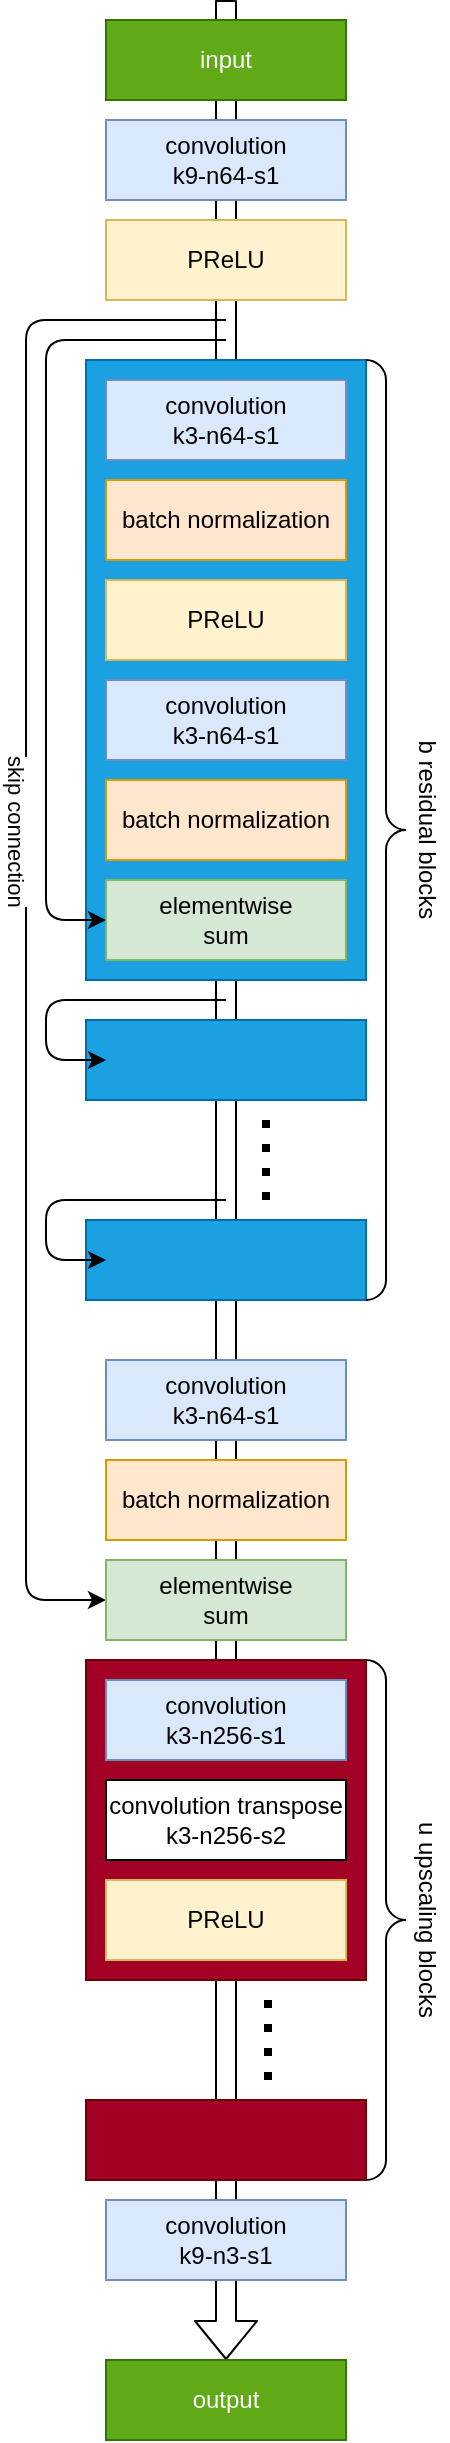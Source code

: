 <mxfile version="14.5.3" type="device"><diagram id="-Iqib51uG9QP72sKFgqx" name="Page-1"><mxGraphModel dx="3694" dy="2980" grid="1" gridSize="10" guides="1" tooltips="1" connect="1" arrows="1" fold="1" page="1" pageScale="1" pageWidth="850" pageHeight="1100" math="0" shadow="0"><root><mxCell id="0"/><mxCell id="1" parent="0"/><mxCell id="yjHB7hO92kDccXHUYQ80-40" value="" style="group;rotation=90;" vertex="1" connectable="0" parent="1"><mxGeometry x="-500" y="-595" width="1220" height="210" as="geometry"/></mxCell><mxCell id="yjHB7hO92kDccXHUYQ80-13" value="" style="shape=flexArrow;endArrow=classic;html=1;" edge="1" parent="yjHB7hO92kDccXHUYQ80-40"><mxGeometry width="50" height="50" relative="1" as="geometry"><mxPoint x="605" y="-505" as="sourcePoint"/><mxPoint x="605" y="675" as="targetPoint"/></mxGeometry></mxCell><mxCell id="yjHB7hO92kDccXHUYQ80-29" value="" style="rounded=0;whiteSpace=wrap;html=1;fillColor=#a20025;strokeColor=#6F0000;fontColor=#ffffff;rotation=90;" vertex="1" parent="yjHB7hO92kDccXHUYQ80-40"><mxGeometry x="525" y="335" width="160" height="140" as="geometry"/></mxCell><mxCell id="yjHB7hO92kDccXHUYQ80-12" value="" style="rounded=0;whiteSpace=wrap;html=1;fillColor=#1ba1e2;strokeColor=#006EAF;fontColor=#ffffff;rotation=90;" vertex="1" parent="yjHB7hO92kDccXHUYQ80-40"><mxGeometry x="450" y="-240" width="310" height="140" as="geometry"/></mxCell><mxCell id="yjHB7hO92kDccXHUYQ80-3" value="input" style="rounded=0;whiteSpace=wrap;html=1;rotation=0;fillColor=#60a917;strokeColor=#2D7600;fontColor=#ffffff;" vertex="1" parent="yjHB7hO92kDccXHUYQ80-40"><mxGeometry x="545" y="-495" width="120" height="40" as="geometry"/></mxCell><mxCell id="yjHB7hO92kDccXHUYQ80-4" value="&lt;div&gt;convolution&lt;/div&gt;&lt;div&gt;k9-n64-s1&lt;br&gt;&lt;/div&gt;" style="rounded=0;whiteSpace=wrap;html=1;rotation=0;fillColor=#dae8fc;strokeColor=#6c8ebf;" vertex="1" parent="yjHB7hO92kDccXHUYQ80-40"><mxGeometry x="545" y="-445" width="120" height="40" as="geometry"/></mxCell><mxCell id="yjHB7hO92kDccXHUYQ80-5" value="PReLU" style="rounded=0;whiteSpace=wrap;html=1;rotation=0;fillColor=#fff2cc;strokeColor=#d6b656;" vertex="1" parent="yjHB7hO92kDccXHUYQ80-40"><mxGeometry x="545" y="-395" width="120" height="40" as="geometry"/></mxCell><mxCell id="yjHB7hO92kDccXHUYQ80-6" value="&lt;div&gt;convolution&lt;/div&gt;&lt;div&gt;k3-n64-s1&lt;br&gt;&lt;/div&gt;" style="rounded=0;whiteSpace=wrap;html=1;rotation=0;fillColor=#dae8fc;strokeColor=#6c8ebf;" vertex="1" parent="yjHB7hO92kDccXHUYQ80-40"><mxGeometry x="545" y="-315" width="120" height="40" as="geometry"/></mxCell><mxCell id="yjHB7hO92kDccXHUYQ80-7" value="batch normalization" style="rounded=0;whiteSpace=wrap;html=1;rotation=0;fillColor=#ffe6cc;strokeColor=#d79b00;" vertex="1" parent="yjHB7hO92kDccXHUYQ80-40"><mxGeometry x="545" y="-265" width="120" height="40" as="geometry"/></mxCell><mxCell id="yjHB7hO92kDccXHUYQ80-8" value="PReLU" style="rounded=0;whiteSpace=wrap;html=1;rotation=0;fillColor=#fff2cc;strokeColor=#d6b656;" vertex="1" parent="yjHB7hO92kDccXHUYQ80-40"><mxGeometry x="545" y="-215" width="120" height="40" as="geometry"/></mxCell><mxCell id="yjHB7hO92kDccXHUYQ80-9" value="&lt;div&gt;convolution&lt;/div&gt;&lt;div&gt;k3-n64-s1&lt;br&gt;&lt;/div&gt;" style="rounded=0;whiteSpace=wrap;html=1;rotation=0;fillColor=#dae8fc;strokeColor=#6c8ebf;" vertex="1" parent="yjHB7hO92kDccXHUYQ80-40"><mxGeometry x="545" y="-165" width="120" height="40" as="geometry"/></mxCell><mxCell id="yjHB7hO92kDccXHUYQ80-10" value="batch normalization" style="rounded=0;whiteSpace=wrap;html=1;rotation=0;fillColor=#ffe6cc;strokeColor=#d79b00;" vertex="1" parent="yjHB7hO92kDccXHUYQ80-40"><mxGeometry x="545" y="-115" width="120" height="40" as="geometry"/></mxCell><mxCell id="yjHB7hO92kDccXHUYQ80-11" value="&lt;div&gt;elementwise&lt;/div&gt;&lt;div&gt;sum&lt;br&gt;&lt;/div&gt;" style="rounded=0;whiteSpace=wrap;html=1;rotation=0;fillColor=#d5e8d4;strokeColor=#82b366;" vertex="1" parent="yjHB7hO92kDccXHUYQ80-40"><mxGeometry x="545" y="-65" width="120" height="40" as="geometry"/></mxCell><mxCell id="yjHB7hO92kDccXHUYQ80-14" value="" style="endArrow=classic;html=1;entryX=0;entryY=0.5;entryDx=0;entryDy=0;" edge="1" parent="yjHB7hO92kDccXHUYQ80-40" target="yjHB7hO92kDccXHUYQ80-11"><mxGeometry width="50" height="50" relative="1" as="geometry"><mxPoint x="605" y="-335" as="sourcePoint"/><mxPoint x="485" y="-325" as="targetPoint"/><Array as="points"><mxPoint x="515" y="-335"/><mxPoint x="515" y="-45"/></Array></mxGeometry></mxCell><mxCell id="yjHB7hO92kDccXHUYQ80-15" value="" style="rounded=0;whiteSpace=wrap;html=1;fillColor=#1ba1e2;strokeColor=#006EAF;fontColor=#ffffff;rotation=90;" vertex="1" parent="yjHB7hO92kDccXHUYQ80-40"><mxGeometry x="585" y="-45" width="40" height="140" as="geometry"/></mxCell><mxCell id="yjHB7hO92kDccXHUYQ80-16" value="" style="endArrow=classic;html=1;entryX=0;entryY=0.5;entryDx=0;entryDy=0;" edge="1" parent="yjHB7hO92kDccXHUYQ80-40"><mxGeometry width="50" height="50" relative="1" as="geometry"><mxPoint x="605" y="-5" as="sourcePoint"/><mxPoint x="545" y="25" as="targetPoint"/><Array as="points"><mxPoint x="515" y="-5"/><mxPoint x="515" y="25"/></Array></mxGeometry></mxCell><mxCell id="yjHB7hO92kDccXHUYQ80-17" value="" style="rounded=0;whiteSpace=wrap;html=1;fillColor=#1ba1e2;strokeColor=#006EAF;fontColor=#ffffff;rotation=90;" vertex="1" parent="yjHB7hO92kDccXHUYQ80-40"><mxGeometry x="585" y="55" width="40" height="140" as="geometry"/></mxCell><mxCell id="yjHB7hO92kDccXHUYQ80-18" value="" style="endArrow=classic;html=1;entryX=0;entryY=0.5;entryDx=0;entryDy=0;" edge="1" parent="yjHB7hO92kDccXHUYQ80-40"><mxGeometry width="50" height="50" relative="1" as="geometry"><mxPoint x="605" y="95" as="sourcePoint"/><mxPoint x="545" y="125" as="targetPoint"/><Array as="points"><mxPoint x="515" y="95"/><mxPoint x="515" y="125"/></Array></mxGeometry></mxCell><mxCell id="yjHB7hO92kDccXHUYQ80-20" value="" style="endArrow=none;dashed=1;html=1;strokeWidth=4;dashPattern=1 2;" edge="1" parent="yjHB7hO92kDccXHUYQ80-40"><mxGeometry width="50" height="50" relative="1" as="geometry"><mxPoint x="625" y="55" as="sourcePoint"/><mxPoint x="625" y="95" as="targetPoint"/></mxGeometry></mxCell><mxCell id="yjHB7hO92kDccXHUYQ80-21" value="" style="endArrow=classic;html=1;entryX=0;entryY=0.5;entryDx=0;entryDy=0;" edge="1" parent="yjHB7hO92kDccXHUYQ80-40" target="yjHB7hO92kDccXHUYQ80-24"><mxGeometry width="50" height="50" relative="1" as="geometry"><mxPoint x="605" y="-345" as="sourcePoint"/><mxPoint x="605" y="158" as="targetPoint"/><Array as="points"><mxPoint x="505" y="-345"/><mxPoint x="505" y="295"/></Array></mxGeometry></mxCell><mxCell id="yjHB7hO92kDccXHUYQ80-35" value="skip connection" style="edgeLabel;html=1;align=center;verticalAlign=middle;resizable=0;points=[];rotation=90;" vertex="1" connectable="0" parent="yjHB7hO92kDccXHUYQ80-21"><mxGeometry x="-0.132" y="-1" relative="1" as="geometry"><mxPoint x="-4" y="16.43" as="offset"/></mxGeometry></mxCell><mxCell id="yjHB7hO92kDccXHUYQ80-22" value="&lt;div&gt;convolution&lt;/div&gt;&lt;div&gt;k3-n64-s1&lt;br&gt;&lt;/div&gt;" style="rounded=0;whiteSpace=wrap;html=1;rotation=0;fillColor=#dae8fc;strokeColor=#6c8ebf;" vertex="1" parent="yjHB7hO92kDccXHUYQ80-40"><mxGeometry x="545" y="175" width="120" height="40" as="geometry"/></mxCell><mxCell id="yjHB7hO92kDccXHUYQ80-23" value="batch normalization" style="rounded=0;whiteSpace=wrap;html=1;rotation=0;fillColor=#ffe6cc;strokeColor=#d79b00;" vertex="1" parent="yjHB7hO92kDccXHUYQ80-40"><mxGeometry x="545" y="225" width="120" height="40" as="geometry"/></mxCell><mxCell id="yjHB7hO92kDccXHUYQ80-24" value="&lt;div&gt;elementwise&lt;/div&gt;&lt;div&gt;sum&lt;br&gt;&lt;/div&gt;" style="rounded=0;whiteSpace=wrap;html=1;rotation=0;fillColor=#d5e8d4;strokeColor=#82b366;" vertex="1" parent="yjHB7hO92kDccXHUYQ80-40"><mxGeometry x="545" y="275" width="120" height="40" as="geometry"/></mxCell><mxCell id="yjHB7hO92kDccXHUYQ80-25" value="&lt;div&gt;convolution&lt;/div&gt;&lt;div&gt;k3-n256-s1&lt;br&gt;&lt;/div&gt;" style="rounded=0;whiteSpace=wrap;html=1;rotation=0;fillColor=#dae8fc;strokeColor=#6c8ebf;" vertex="1" parent="yjHB7hO92kDccXHUYQ80-40"><mxGeometry x="545" y="335" width="120" height="40" as="geometry"/></mxCell><mxCell id="yjHB7hO92kDccXHUYQ80-27" value="&lt;div&gt;convolution transpose&lt;br&gt;&lt;/div&gt;&lt;div&gt;k3-n256-s2&lt;br&gt;&lt;/div&gt;" style="rounded=0;whiteSpace=wrap;html=1;rotation=0;" vertex="1" parent="yjHB7hO92kDccXHUYQ80-40"><mxGeometry x="545" y="385" width="120" height="40" as="geometry"/></mxCell><mxCell id="yjHB7hO92kDccXHUYQ80-28" value="PReLU" style="rounded=0;whiteSpace=wrap;html=1;rotation=0;fillColor=#fff2cc;strokeColor=#d6b656;" vertex="1" parent="yjHB7hO92kDccXHUYQ80-40"><mxGeometry x="545" y="435" width="120" height="40" as="geometry"/></mxCell><mxCell id="yjHB7hO92kDccXHUYQ80-30" value="" style="rounded=0;whiteSpace=wrap;html=1;fillColor=#a20025;strokeColor=#6F0000;fontColor=#ffffff;rotation=90;" vertex="1" parent="yjHB7hO92kDccXHUYQ80-40"><mxGeometry x="585" y="495" width="40" height="140" as="geometry"/></mxCell><mxCell id="yjHB7hO92kDccXHUYQ80-31" value="" style="endArrow=none;dashed=1;html=1;strokeWidth=4;dashPattern=1 2;" edge="1" parent="yjHB7hO92kDccXHUYQ80-40"><mxGeometry width="50" height="50" relative="1" as="geometry"><mxPoint x="626" y="495" as="sourcePoint"/><mxPoint x="626" y="535" as="targetPoint"/></mxGeometry></mxCell><mxCell id="yjHB7hO92kDccXHUYQ80-32" value="&lt;div&gt;convolution&lt;/div&gt;&lt;div&gt;k9-n3-s1&lt;br&gt;&lt;/div&gt;" style="rounded=0;whiteSpace=wrap;html=1;rotation=0;fillColor=#dae8fc;strokeColor=#6c8ebf;" vertex="1" parent="yjHB7hO92kDccXHUYQ80-40"><mxGeometry x="545" y="595" width="120" height="40" as="geometry"/></mxCell><mxCell id="yjHB7hO92kDccXHUYQ80-34" value="output" style="rounded=0;whiteSpace=wrap;html=1;rotation=0;fillColor=#60a917;strokeColor=#2D7600;fontColor=#ffffff;" vertex="1" parent="yjHB7hO92kDccXHUYQ80-40"><mxGeometry x="545" y="675" width="120" height="40" as="geometry"/></mxCell><mxCell id="yjHB7hO92kDccXHUYQ80-36" value="" style="verticalLabelPosition=bottom;shadow=0;dashed=0;align=center;html=1;verticalAlign=top;strokeWidth=1;shape=mxgraph.mockup.markup.curlyBrace;rotation=90;" vertex="1" parent="yjHB7hO92kDccXHUYQ80-40"><mxGeometry x="450" y="-100" width="470" height="20" as="geometry"/></mxCell><mxCell id="yjHB7hO92kDccXHUYQ80-37" value="" style="verticalLabelPosition=bottom;shadow=0;dashed=0;align=center;html=1;verticalAlign=top;strokeWidth=1;shape=mxgraph.mockup.markup.curlyBrace;rotation=90;" vertex="1" parent="yjHB7hO92kDccXHUYQ80-40"><mxGeometry x="555" y="445" width="260" height="20" as="geometry"/></mxCell><mxCell id="yjHB7hO92kDccXHUYQ80-38" value="b residual blocks" style="text;html=1;strokeColor=none;fillColor=none;align=center;verticalAlign=middle;whiteSpace=wrap;rounded=0;rotation=90;" vertex="1" parent="yjHB7hO92kDccXHUYQ80-40"><mxGeometry x="643" y="-100" width="125" height="20" as="geometry"/></mxCell><mxCell id="yjHB7hO92kDccXHUYQ80-39" value="u upscaling blocks" style="text;html=1;strokeColor=none;fillColor=none;align=center;verticalAlign=middle;whiteSpace=wrap;rounded=0;rotation=90;" vertex="1" parent="yjHB7hO92kDccXHUYQ80-40"><mxGeometry x="643" y="445" width="125" height="20" as="geometry"/></mxCell></root></mxGraphModel></diagram></mxfile>